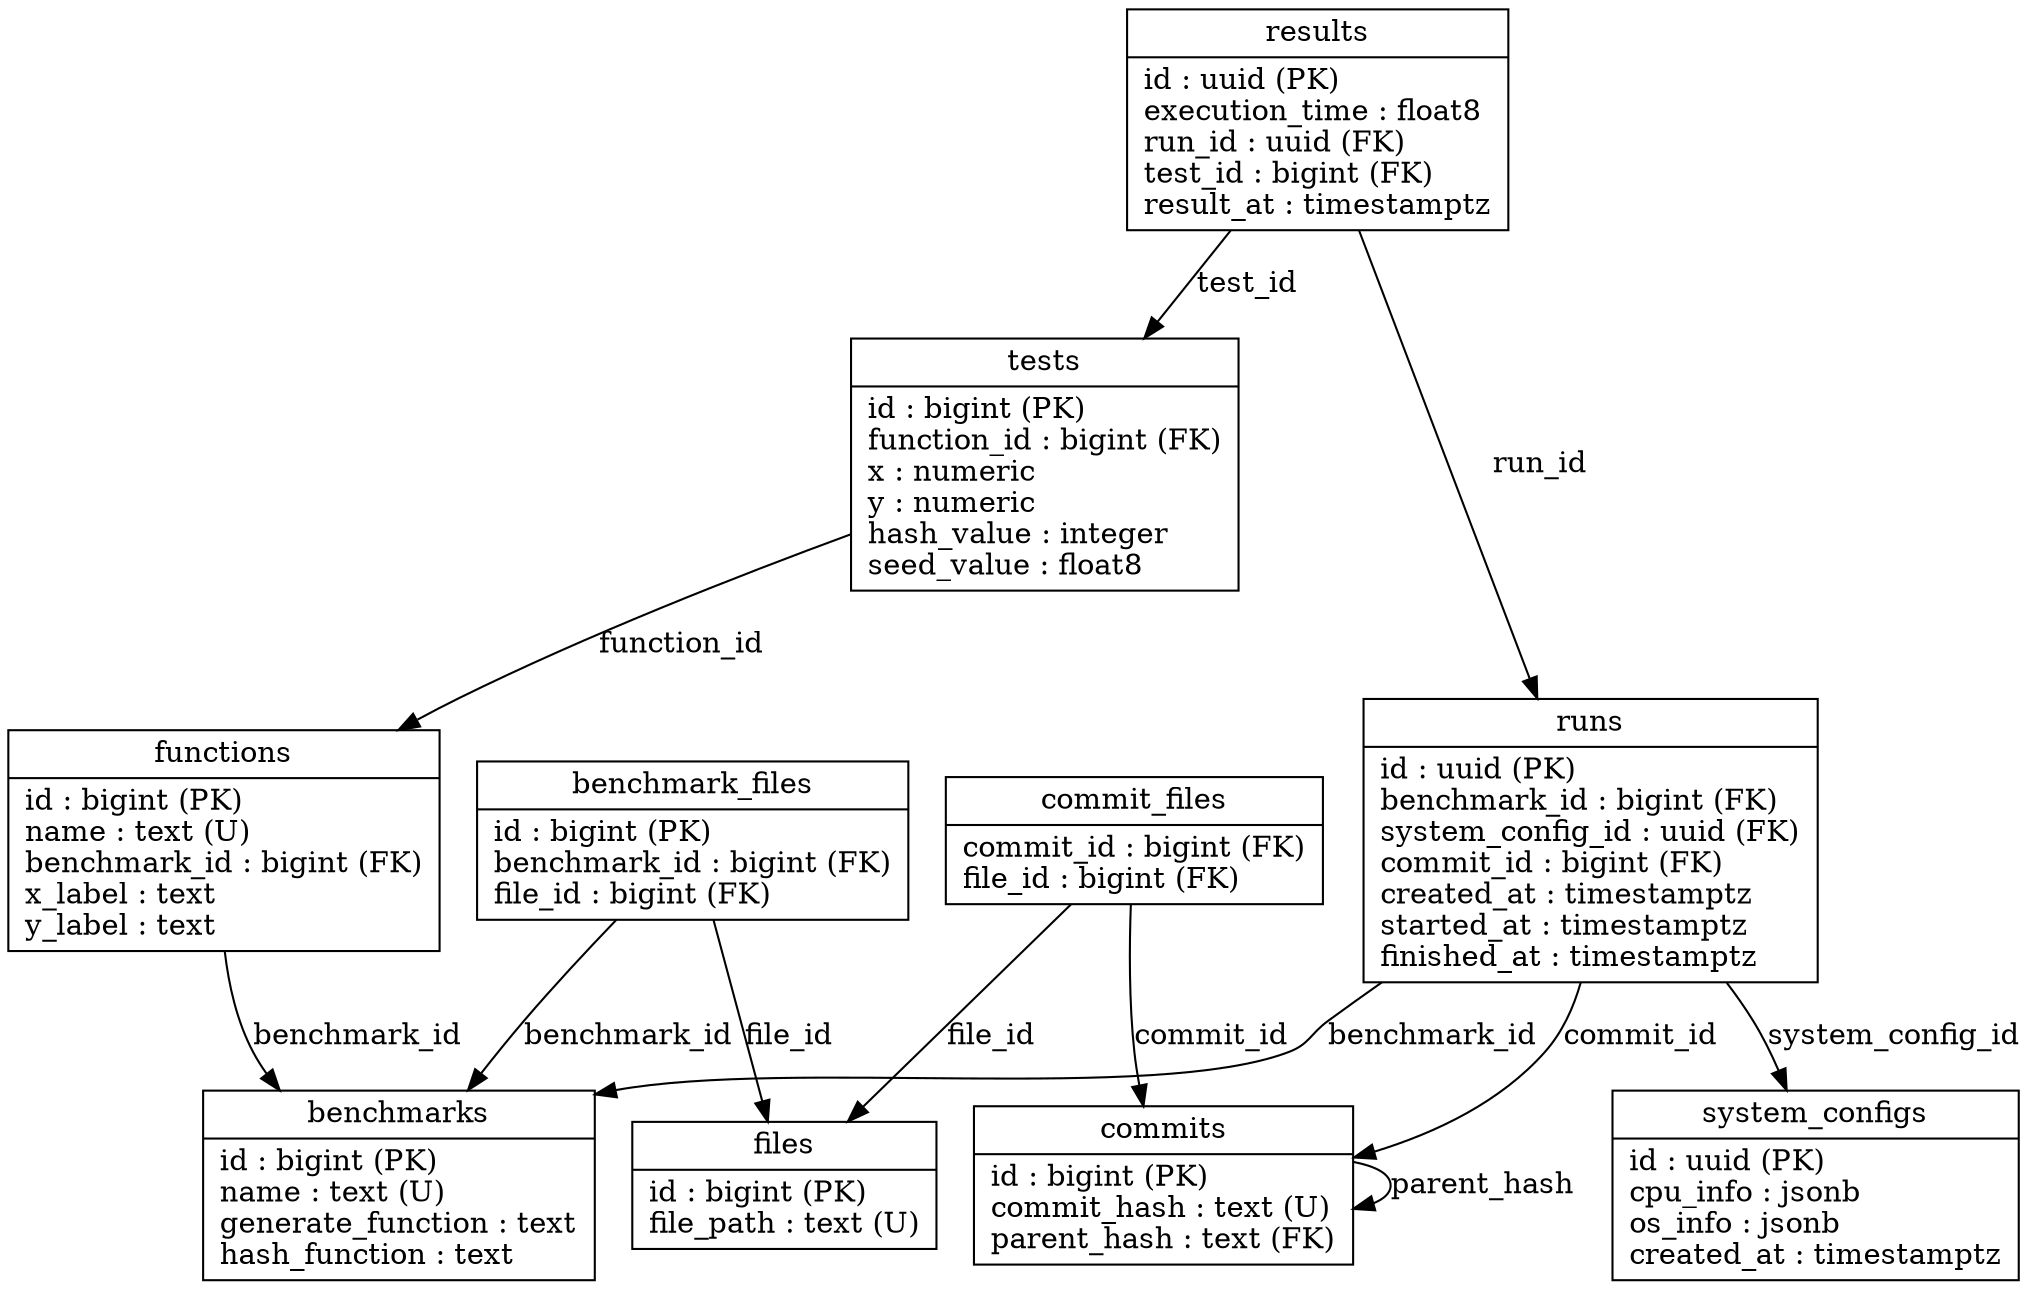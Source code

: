 digraph pg_catbench {
    node [shape=record];

    benchmarks [label="{benchmarks|id : bigint (PK)\lname : text (U)\lgenerate_function : text\lhash_function : text\l}"];
    benchmark_files [label="{benchmark_files|id : bigint (PK)\lbenchmark_id : bigint (FK)\lfile_id : bigint (FK)\l}"];
    functions [label="{functions|id : bigint (PK)\lname : text (U)\lbenchmark_id : bigint (FK)\lx_label : text\ly_label : text\l}"];
    system_configs [label="{system_configs|id : uuid (PK)\lcpu_info : jsonb\los_info : jsonb\lcreated_at : timestamptz\l}"];
    results [label="{results|id : uuid (PK)\lexecution_time : float8\lrun_id : uuid (FK)\ltest_id : bigint (FK)\lresult_at : timestamptz\l}"];
    runs [label="{runs|id : uuid (PK)\lbenchmark_id : bigint (FK)\lsystem_config_id : uuid (FK)\lcommit_id : bigint (FK)\lcreated_at : timestamptz\lstarted_at : timestamptz\lfinished_at : timestamptz\l}"];
    tests [label="{tests|id : bigint (PK)\lfunction_id : bigint (FK)\lx : numeric\ly : numeric\lhash_value : integer\lseed_value : float8\l}"];
    commits [label="{commits|id : bigint (PK)\lcommit_hash : text (U)\lparent_hash : text (FK)\l}"];
    files [label="{files|id : bigint (PK)\lfile_path : text (U)\l}"];
    commit_files [label="{commit_files|commit_id : bigint (FK)\lfile_id : bigint (FK)\l}"];

    // Relationships
    benchmark_files -> benchmarks [label="benchmark_id"];
    benchmark_files -> files [label="file_id"];
    functions -> benchmarks [label="benchmark_id"];
    results -> runs [label="run_id"];
    results -> tests [label="test_id"];
    runs -> benchmarks [label="benchmark_id"];
    runs -> system_configs [label="system_config_id"];
    runs -> commits [label="commit_id"];
    tests -> functions [label="function_id"];
    commit_files -> commits [label="commit_id"];
    commit_files -> files [label="file_id"];
    commits -> commits [label="parent_hash"];
}
